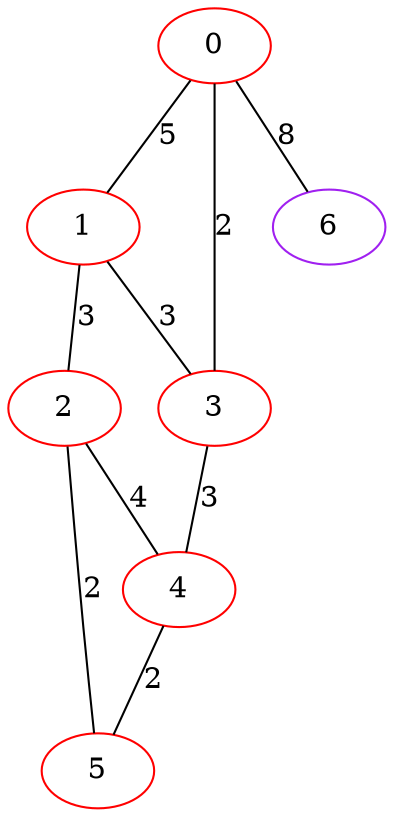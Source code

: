 graph "" {
0 [color=red, weight=1];
1 [color=red, weight=1];
2 [color=red, weight=1];
3 [color=red, weight=1];
4 [color=red, weight=1];
5 [color=red, weight=1];
6 [color=purple, weight=4];
0 -- 1  [key=0, label=5];
0 -- 3  [key=0, label=2];
0 -- 6  [key=0, label=8];
1 -- 2  [key=0, label=3];
1 -- 3  [key=0, label=3];
2 -- 4  [key=0, label=4];
2 -- 5  [key=0, label=2];
3 -- 4  [key=0, label=3];
4 -- 5  [key=0, label=2];
}
